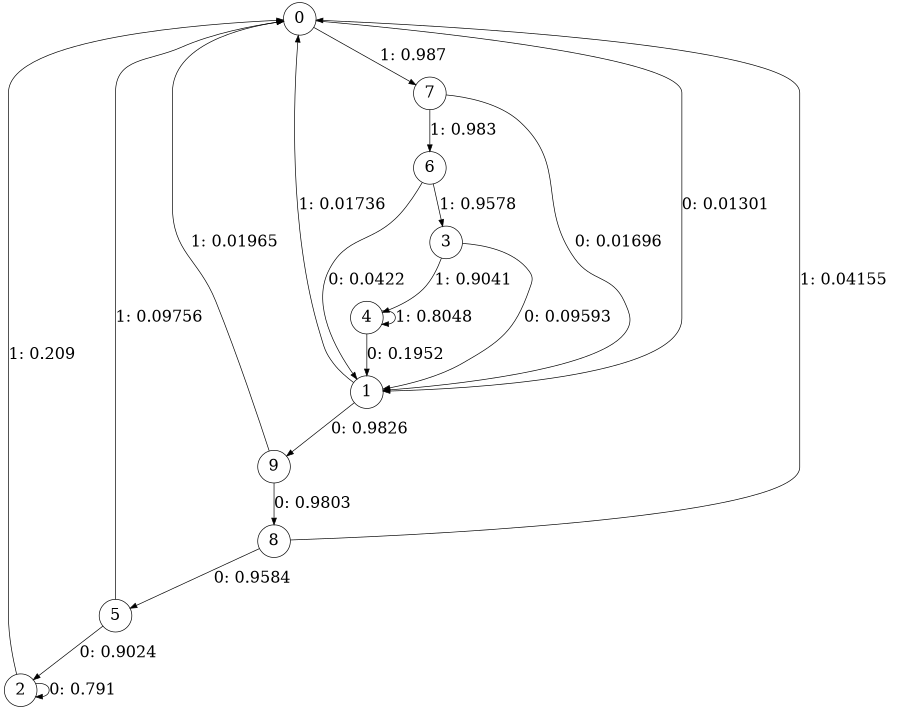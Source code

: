 digraph "ch3_both_short_L5" {
size = "6,8.5";
ratio = "fill";
node [shape = circle];
node [fontsize = 24];
edge [fontsize = 24];
0 -> 1 [label = "0: 0.01301  "];
0 -> 7 [label = "1: 0.987    "];
1 -> 9 [label = "0: 0.9826   "];
1 -> 0 [label = "1: 0.01736  "];
2 -> 2 [label = "0: 0.791    "];
2 -> 0 [label = "1: 0.209    "];
3 -> 1 [label = "0: 0.09593  "];
3 -> 4 [label = "1: 0.9041   "];
4 -> 1 [label = "0: 0.1952   "];
4 -> 4 [label = "1: 0.8048   "];
5 -> 2 [label = "0: 0.9024   "];
5 -> 0 [label = "1: 0.09756  "];
6 -> 1 [label = "0: 0.0422   "];
6 -> 3 [label = "1: 0.9578   "];
7 -> 1 [label = "0: 0.01696  "];
7 -> 6 [label = "1: 0.983    "];
8 -> 5 [label = "0: 0.9584   "];
8 -> 0 [label = "1: 0.04155  "];
9 -> 8 [label = "0: 0.9803   "];
9 -> 0 [label = "1: 0.01965  "];
}